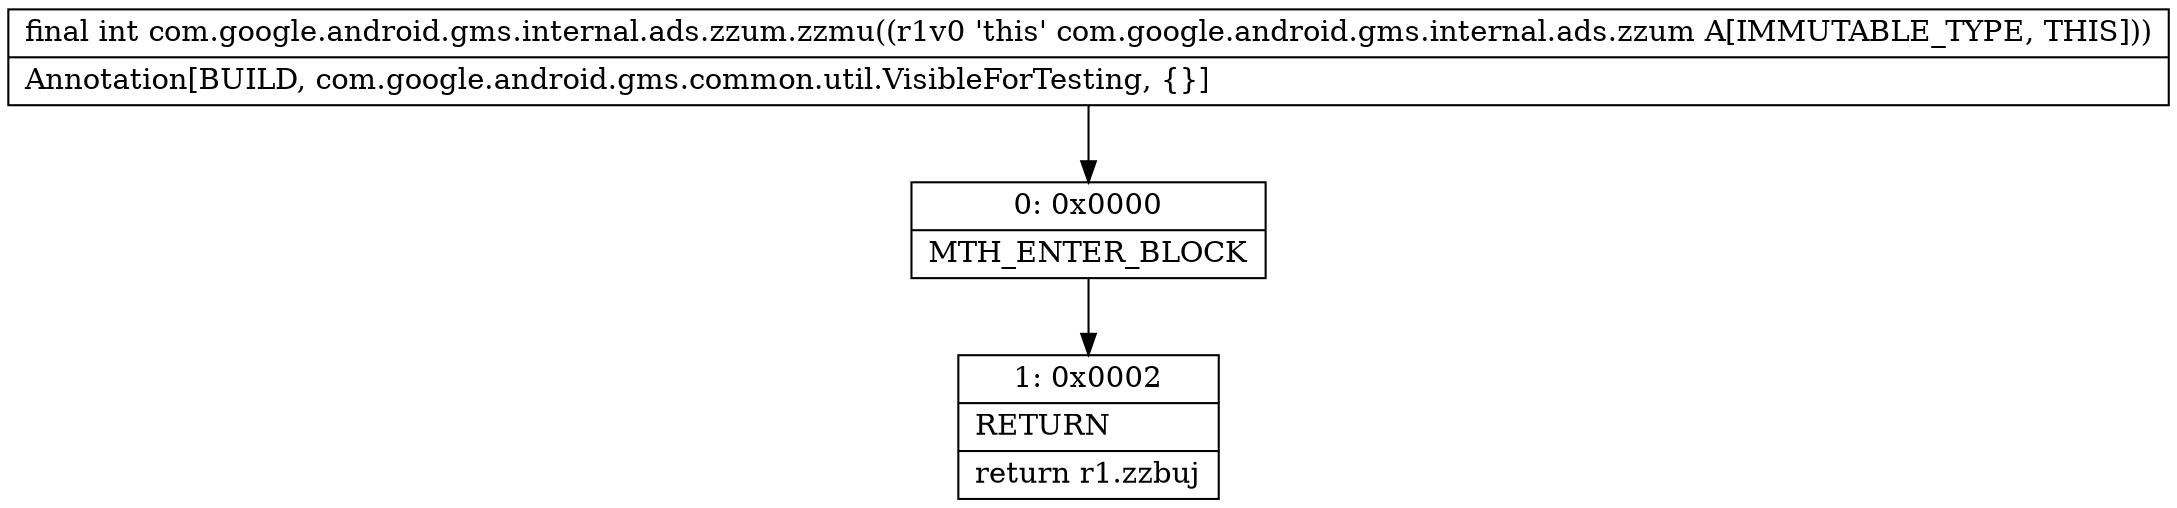 digraph "CFG forcom.google.android.gms.internal.ads.zzum.zzmu()I" {
Node_0 [shape=record,label="{0\:\ 0x0000|MTH_ENTER_BLOCK\l}"];
Node_1 [shape=record,label="{1\:\ 0x0002|RETURN\l|return r1.zzbuj\l}"];
MethodNode[shape=record,label="{final int com.google.android.gms.internal.ads.zzum.zzmu((r1v0 'this' com.google.android.gms.internal.ads.zzum A[IMMUTABLE_TYPE, THIS]))  | Annotation[BUILD, com.google.android.gms.common.util.VisibleForTesting, \{\}]\l}"];
MethodNode -> Node_0;
Node_0 -> Node_1;
}

